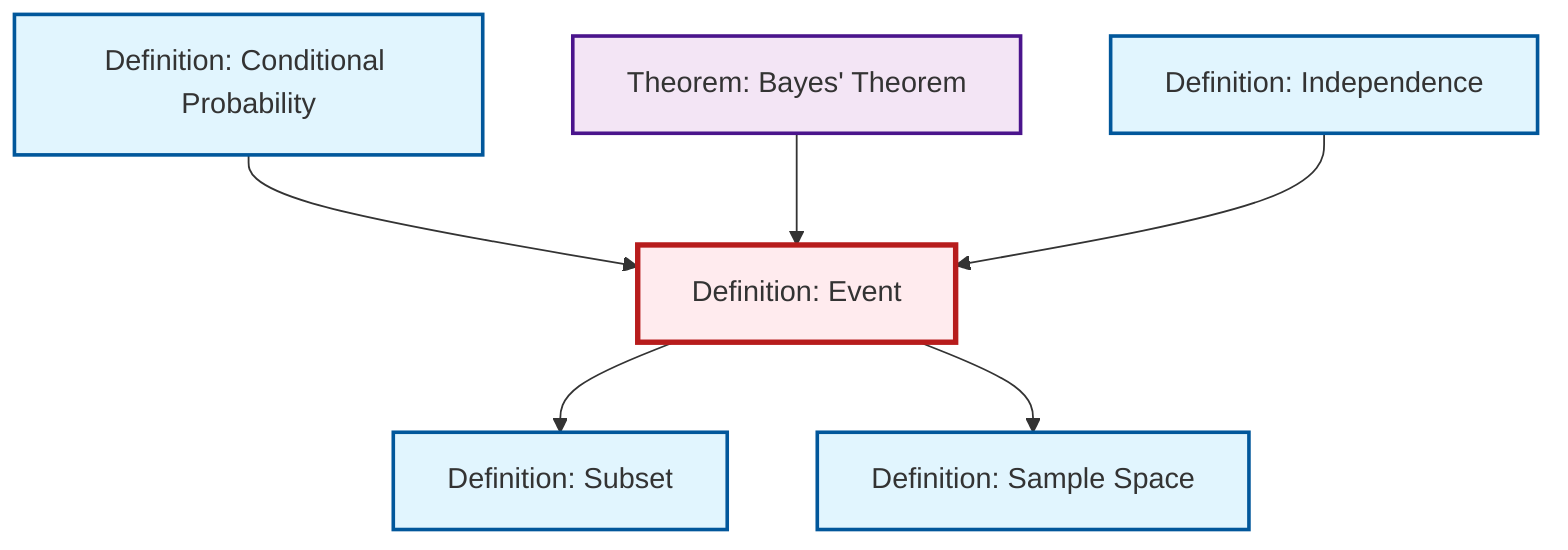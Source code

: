 graph TD
    classDef definition fill:#e1f5fe,stroke:#01579b,stroke-width:2px
    classDef theorem fill:#f3e5f5,stroke:#4a148c,stroke-width:2px
    classDef axiom fill:#fff3e0,stroke:#e65100,stroke-width:2px
    classDef example fill:#e8f5e9,stroke:#1b5e20,stroke-width:2px
    classDef current fill:#ffebee,stroke:#b71c1c,stroke-width:3px
    thm-bayes["Theorem: Bayes' Theorem"]:::theorem
    def-sample-space["Definition: Sample Space"]:::definition
    def-event["Definition: Event"]:::definition
    def-conditional-probability["Definition: Conditional Probability"]:::definition
    def-independence["Definition: Independence"]:::definition
    def-subset["Definition: Subset"]:::definition
    def-event --> def-subset
    def-event --> def-sample-space
    def-conditional-probability --> def-event
    thm-bayes --> def-event
    def-independence --> def-event
    class def-event current
